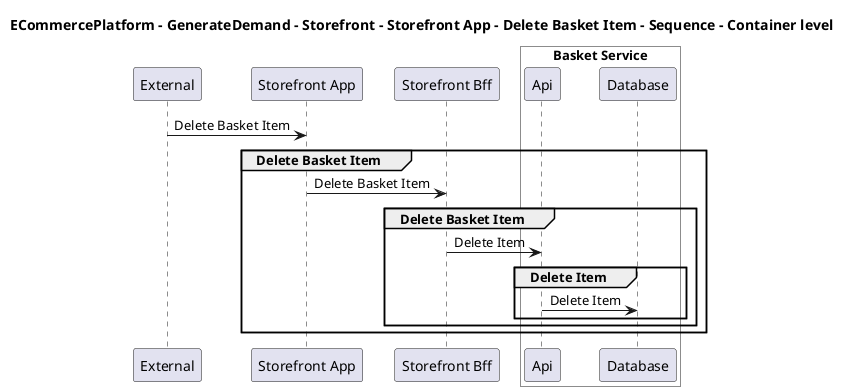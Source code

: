 @startuml

title ECommercePlatform - GenerateDemand - Storefront - Storefront App - Delete Basket Item - Sequence - Container level

participant "External" as C4InterFlow.SoftwareSystems.ExternalSystem
participant "Storefront App" as ECommercePlatform.GenerateDemand.Storefront.SoftwareSystems.StorefrontApp
participant "Storefront Bff" as ECommercePlatform.GenerateDemand.Storefront.SoftwareSystems.StorefrontBff

box "Basket Service" #White
    participant "Api" as ECommercePlatform.GenerateDemand.Basket.SoftwareSystems.BasketService.Containers.Api
    participant "Database" as ECommercePlatform.GenerateDemand.Basket.SoftwareSystems.BasketService.Containers.Database
end box


C4InterFlow.SoftwareSystems.ExternalSystem -> ECommercePlatform.GenerateDemand.Storefront.SoftwareSystems.StorefrontApp : Delete Basket Item
group Delete Basket Item
ECommercePlatform.GenerateDemand.Storefront.SoftwareSystems.StorefrontApp -> ECommercePlatform.GenerateDemand.Storefront.SoftwareSystems.StorefrontBff : Delete Basket Item
group Delete Basket Item
ECommercePlatform.GenerateDemand.Storefront.SoftwareSystems.StorefrontBff -> ECommercePlatform.GenerateDemand.Basket.SoftwareSystems.BasketService.Containers.Api : Delete Item
group Delete Item
ECommercePlatform.GenerateDemand.Basket.SoftwareSystems.BasketService.Containers.Api -> ECommercePlatform.GenerateDemand.Basket.SoftwareSystems.BasketService.Containers.Database : Delete Item
end
end
end


@enduml
